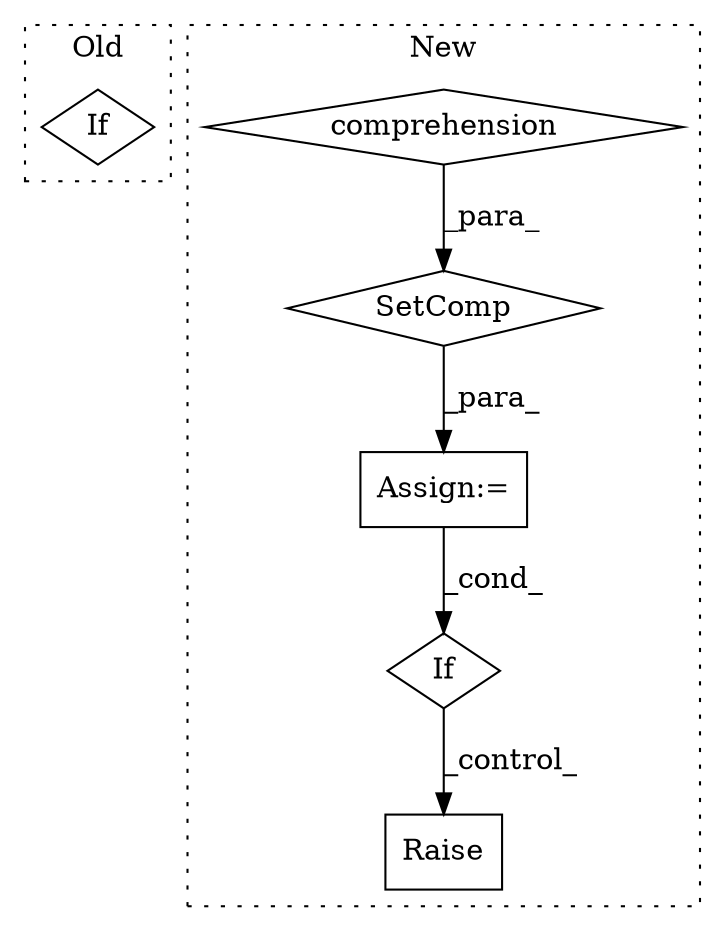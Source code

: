 digraph G {
subgraph cluster0 {
1 [label="If" a="96" s="6553" l="3" shape="diamond"];
label = "Old";
style="dotted";
}
subgraph cluster1 {
2 [label="SetComp" a="69" s="6732" l="49" shape="diamond"];
3 [label="comprehension" a="45" s="6735" l="3" shape="diamond"];
4 [label="Assign:=" a="68" s="6729" l="3" shape="box"];
5 [label="If" a="96" s="6790" l="3" shape="diamond"];
6 [label="Raise" a="91" s="6818" l="6" shape="box"];
label = "New";
style="dotted";
}
2 -> 4 [label="_para_"];
3 -> 2 [label="_para_"];
4 -> 5 [label="_cond_"];
5 -> 6 [label="_control_"];
}